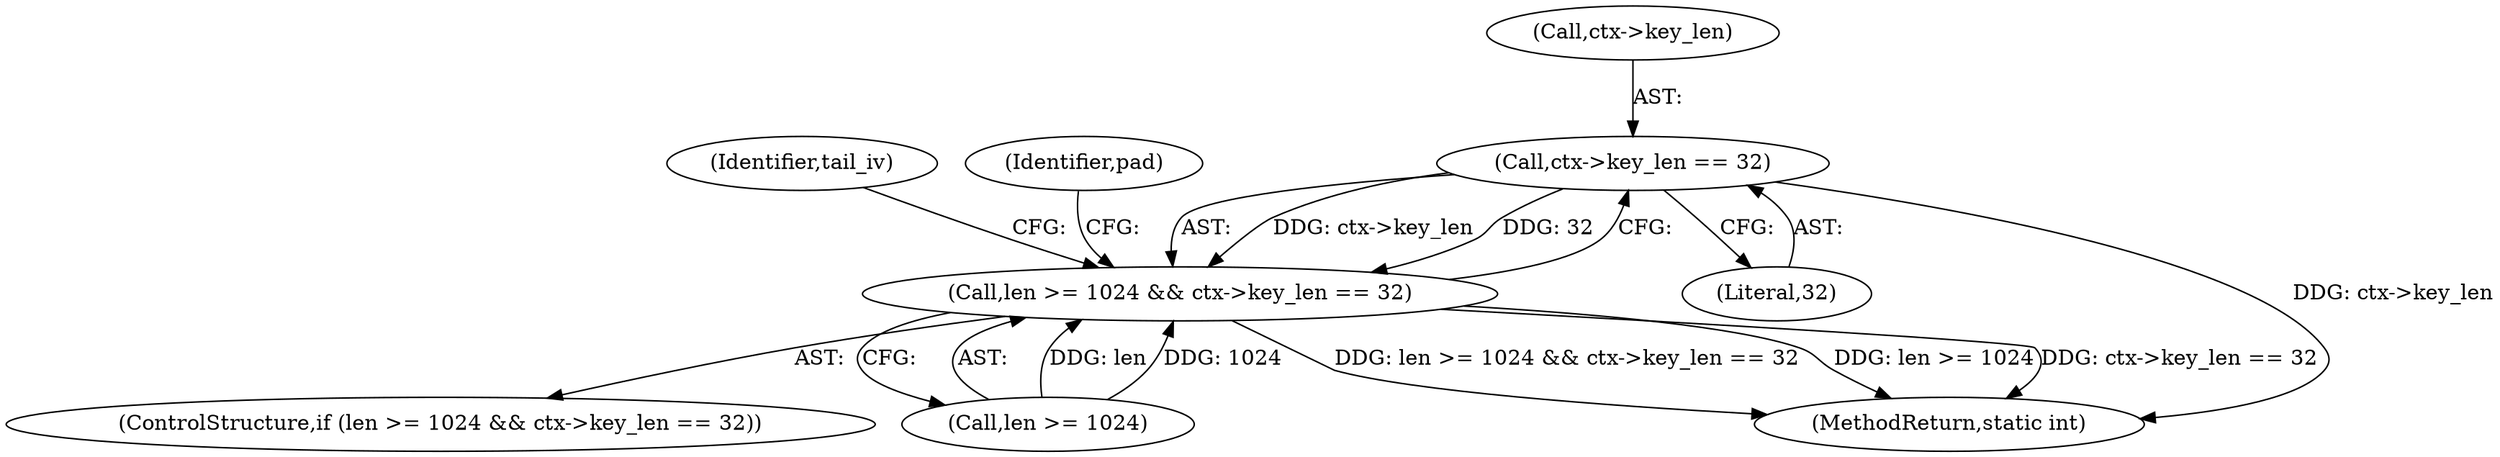 digraph "0_openssl_68595c0c2886e7942a14f98c17a55a88afb6c292@pointer" {
"1000561" [label="(Call,ctx->key_len == 32)"];
"1000557" [label="(Call,len >= 1024 && ctx->key_len == 32)"];
"1000562" [label="(Call,ctx->key_len)"];
"1000568" [label="(Identifier,tail_iv)"];
"1000557" [label="(Call,len >= 1024 && ctx->key_len == 32)"];
"1000565" [label="(Literal,32)"];
"1000601" [label="(Identifier,pad)"];
"1000561" [label="(Call,ctx->key_len == 32)"];
"1000558" [label="(Call,len >= 1024)"];
"1000556" [label="(ControlStructure,if (len >= 1024 && ctx->key_len == 32))"];
"1001971" [label="(MethodReturn,static int)"];
"1000561" -> "1000557"  [label="AST: "];
"1000561" -> "1000565"  [label="CFG: "];
"1000562" -> "1000561"  [label="AST: "];
"1000565" -> "1000561"  [label="AST: "];
"1000557" -> "1000561"  [label="CFG: "];
"1000561" -> "1001971"  [label="DDG: ctx->key_len"];
"1000561" -> "1000557"  [label="DDG: ctx->key_len"];
"1000561" -> "1000557"  [label="DDG: 32"];
"1000557" -> "1000556"  [label="AST: "];
"1000557" -> "1000558"  [label="CFG: "];
"1000558" -> "1000557"  [label="AST: "];
"1000568" -> "1000557"  [label="CFG: "];
"1000601" -> "1000557"  [label="CFG: "];
"1000557" -> "1001971"  [label="DDG: len >= 1024 && ctx->key_len == 32"];
"1000557" -> "1001971"  [label="DDG: len >= 1024"];
"1000557" -> "1001971"  [label="DDG: ctx->key_len == 32"];
"1000558" -> "1000557"  [label="DDG: len"];
"1000558" -> "1000557"  [label="DDG: 1024"];
}
